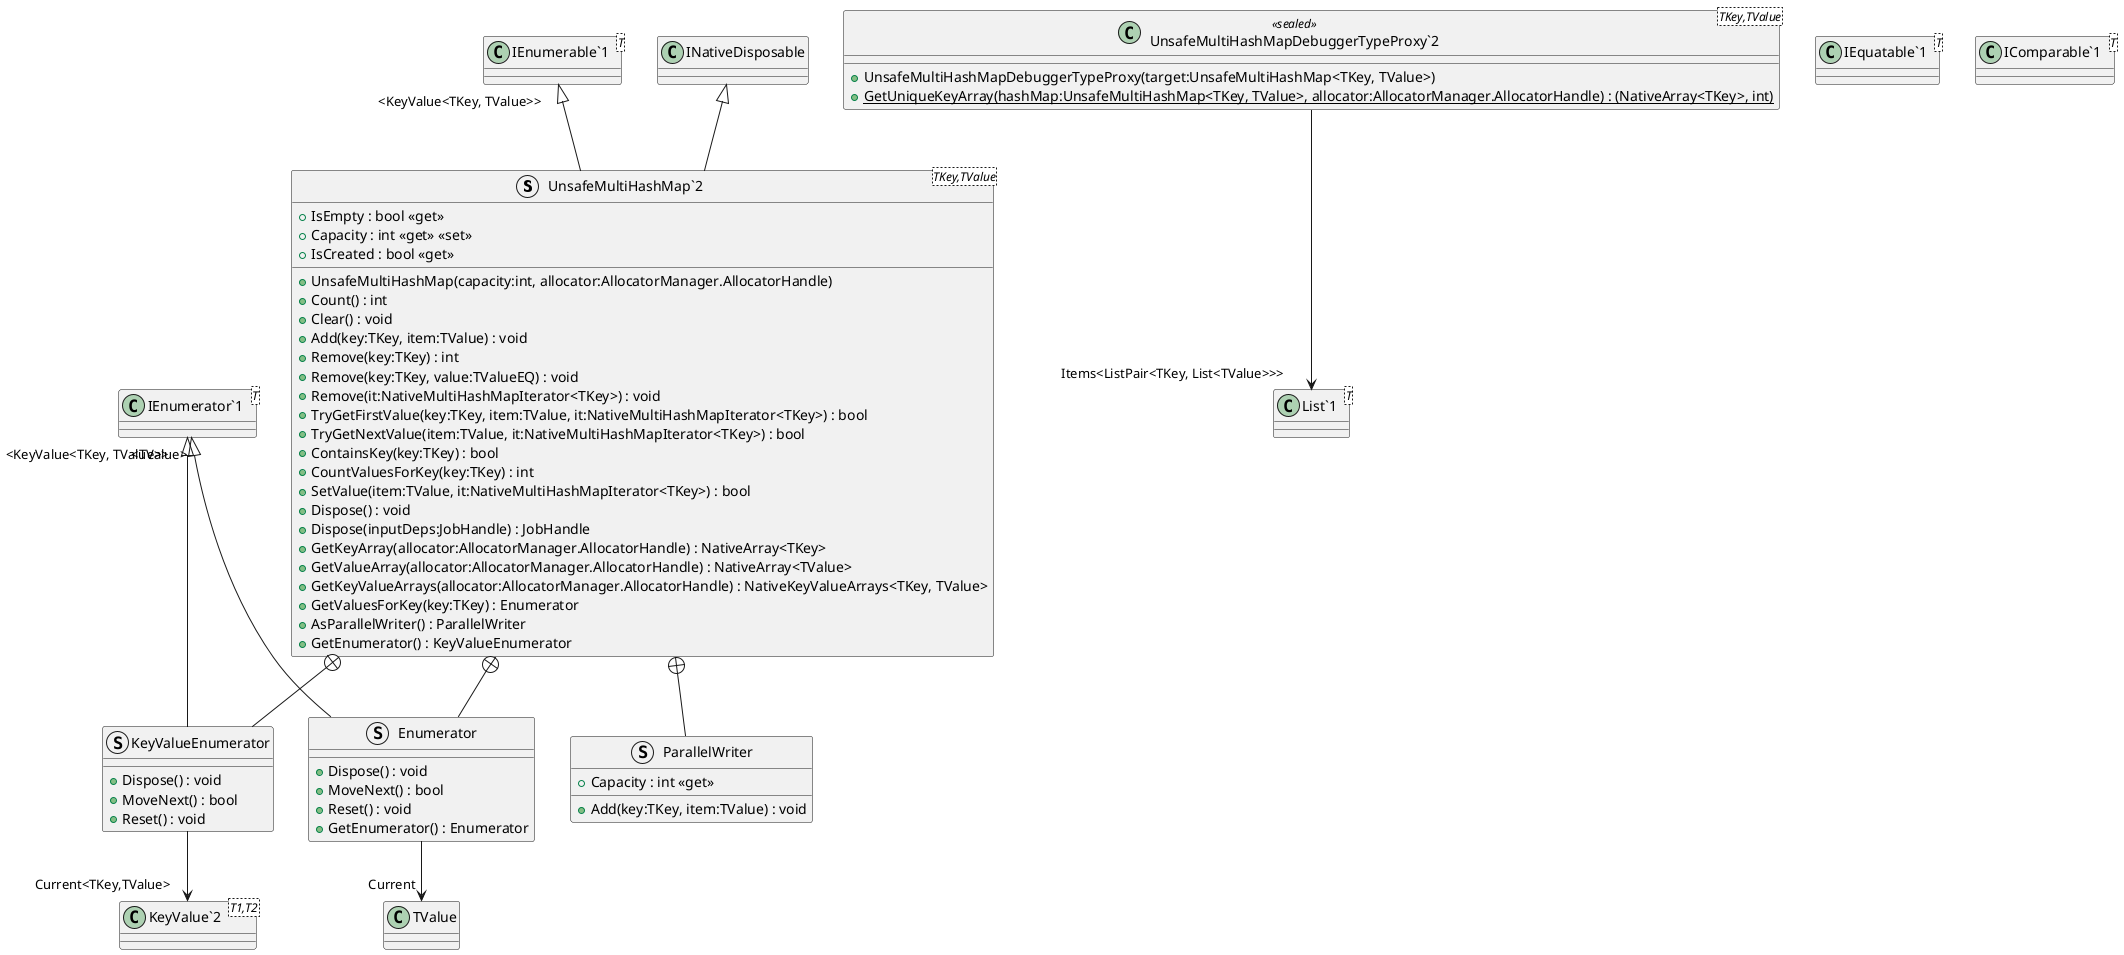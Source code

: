 @startuml
struct "UnsafeMultiHashMap`2"<TKey,TValue> {
    + UnsafeMultiHashMap(capacity:int, allocator:AllocatorManager.AllocatorHandle)
    + IsEmpty : bool <<get>>
    + Count() : int
    + Capacity : int <<get>> <<set>>
    + Clear() : void
    + Add(key:TKey, item:TValue) : void
    + Remove(key:TKey) : int
    + Remove(key:TKey, value:TValueEQ) : void
    + Remove(it:NativeMultiHashMapIterator<TKey>) : void
    + TryGetFirstValue(key:TKey, item:TValue, it:NativeMultiHashMapIterator<TKey>) : bool
    + TryGetNextValue(item:TValue, it:NativeMultiHashMapIterator<TKey>) : bool
    + ContainsKey(key:TKey) : bool
    + CountValuesForKey(key:TKey) : int
    + SetValue(item:TValue, it:NativeMultiHashMapIterator<TKey>) : bool
    + IsCreated : bool <<get>>
    + Dispose() : void
    + Dispose(inputDeps:JobHandle) : JobHandle
    + GetKeyArray(allocator:AllocatorManager.AllocatorHandle) : NativeArray<TKey>
    + GetValueArray(allocator:AllocatorManager.AllocatorHandle) : NativeArray<TValue>
    + GetKeyValueArrays(allocator:AllocatorManager.AllocatorHandle) : NativeKeyValueArrays<TKey, TValue>
    + GetValuesForKey(key:TKey) : Enumerator
    + AsParallelWriter() : ParallelWriter
    + GetEnumerator() : KeyValueEnumerator
}
class "UnsafeMultiHashMapDebuggerTypeProxy`2"<TKey,TValue> <<sealed>> {
    + UnsafeMultiHashMapDebuggerTypeProxy(target:UnsafeMultiHashMap<TKey, TValue>)
    + {static} GetUniqueKeyArray(hashMap:UnsafeMultiHashMap<TKey, TValue>, allocator:AllocatorManager.AllocatorHandle) : (NativeArray<TKey>, int)
}
class "IEnumerable`1"<T> {
}
class "IEquatable`1"<T> {
}
struct Enumerator {
    + Dispose() : void
    + MoveNext() : bool
    + Reset() : void
    + GetEnumerator() : Enumerator
}
struct ParallelWriter {
    + Capacity : int <<get>>
    + Add(key:TKey, item:TValue) : void
}
struct KeyValueEnumerator {
    + Dispose() : void
    + MoveNext() : bool
    + Reset() : void
}
class "IComparable`1"<T> {
}
class "List`1"<T> {
}
class "IEnumerator`1"<T> {
}
class "KeyValue`2"<T1,T2> {
}
INativeDisposable <|-- "UnsafeMultiHashMap`2"
"IEnumerable`1" "<KeyValue<TKey, TValue>>" <|-- "UnsafeMultiHashMap`2"
"UnsafeMultiHashMapDebuggerTypeProxy`2" --> "Items<ListPair<TKey, List<TValue>>>" "List`1"
"UnsafeMultiHashMap`2" +-- Enumerator
"IEnumerator`1" "<TValue>" <|-- Enumerator
Enumerator --> "Current" TValue
"UnsafeMultiHashMap`2" +-- ParallelWriter
"UnsafeMultiHashMap`2" +-- KeyValueEnumerator
"IEnumerator`1" "<KeyValue<TKey, TValue>>" <|-- KeyValueEnumerator
KeyValueEnumerator --> "Current<TKey,TValue>" "KeyValue`2"
@enduml

